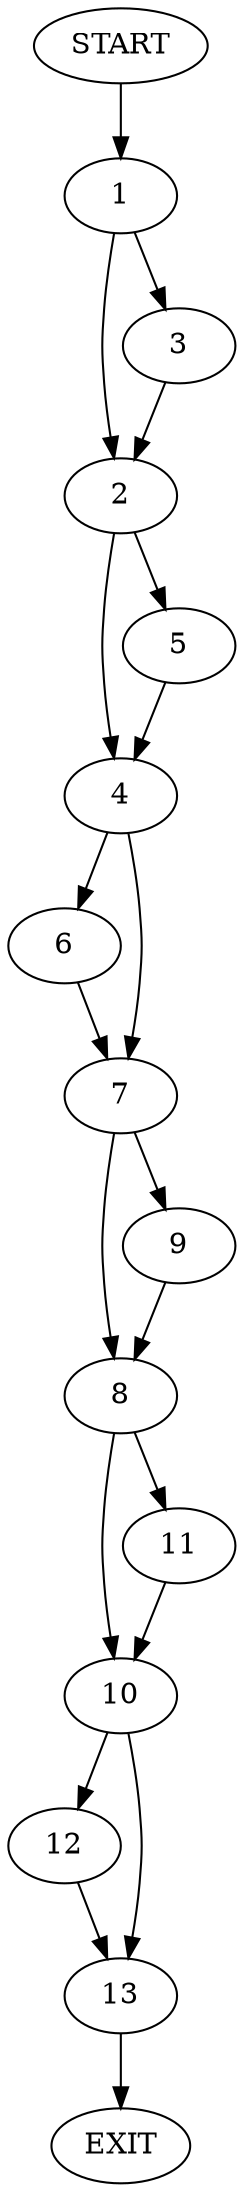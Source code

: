 digraph {
0 [label="START"]
14 [label="EXIT"]
0 -> 1
1 -> 2
1 -> 3
3 -> 2
2 -> 4
2 -> 5
4 -> 6
4 -> 7
5 -> 4
7 -> 8
7 -> 9
6 -> 7
8 -> 10
8 -> 11
9 -> 8
11 -> 10
10 -> 12
10 -> 13
12 -> 13
13 -> 14
}
